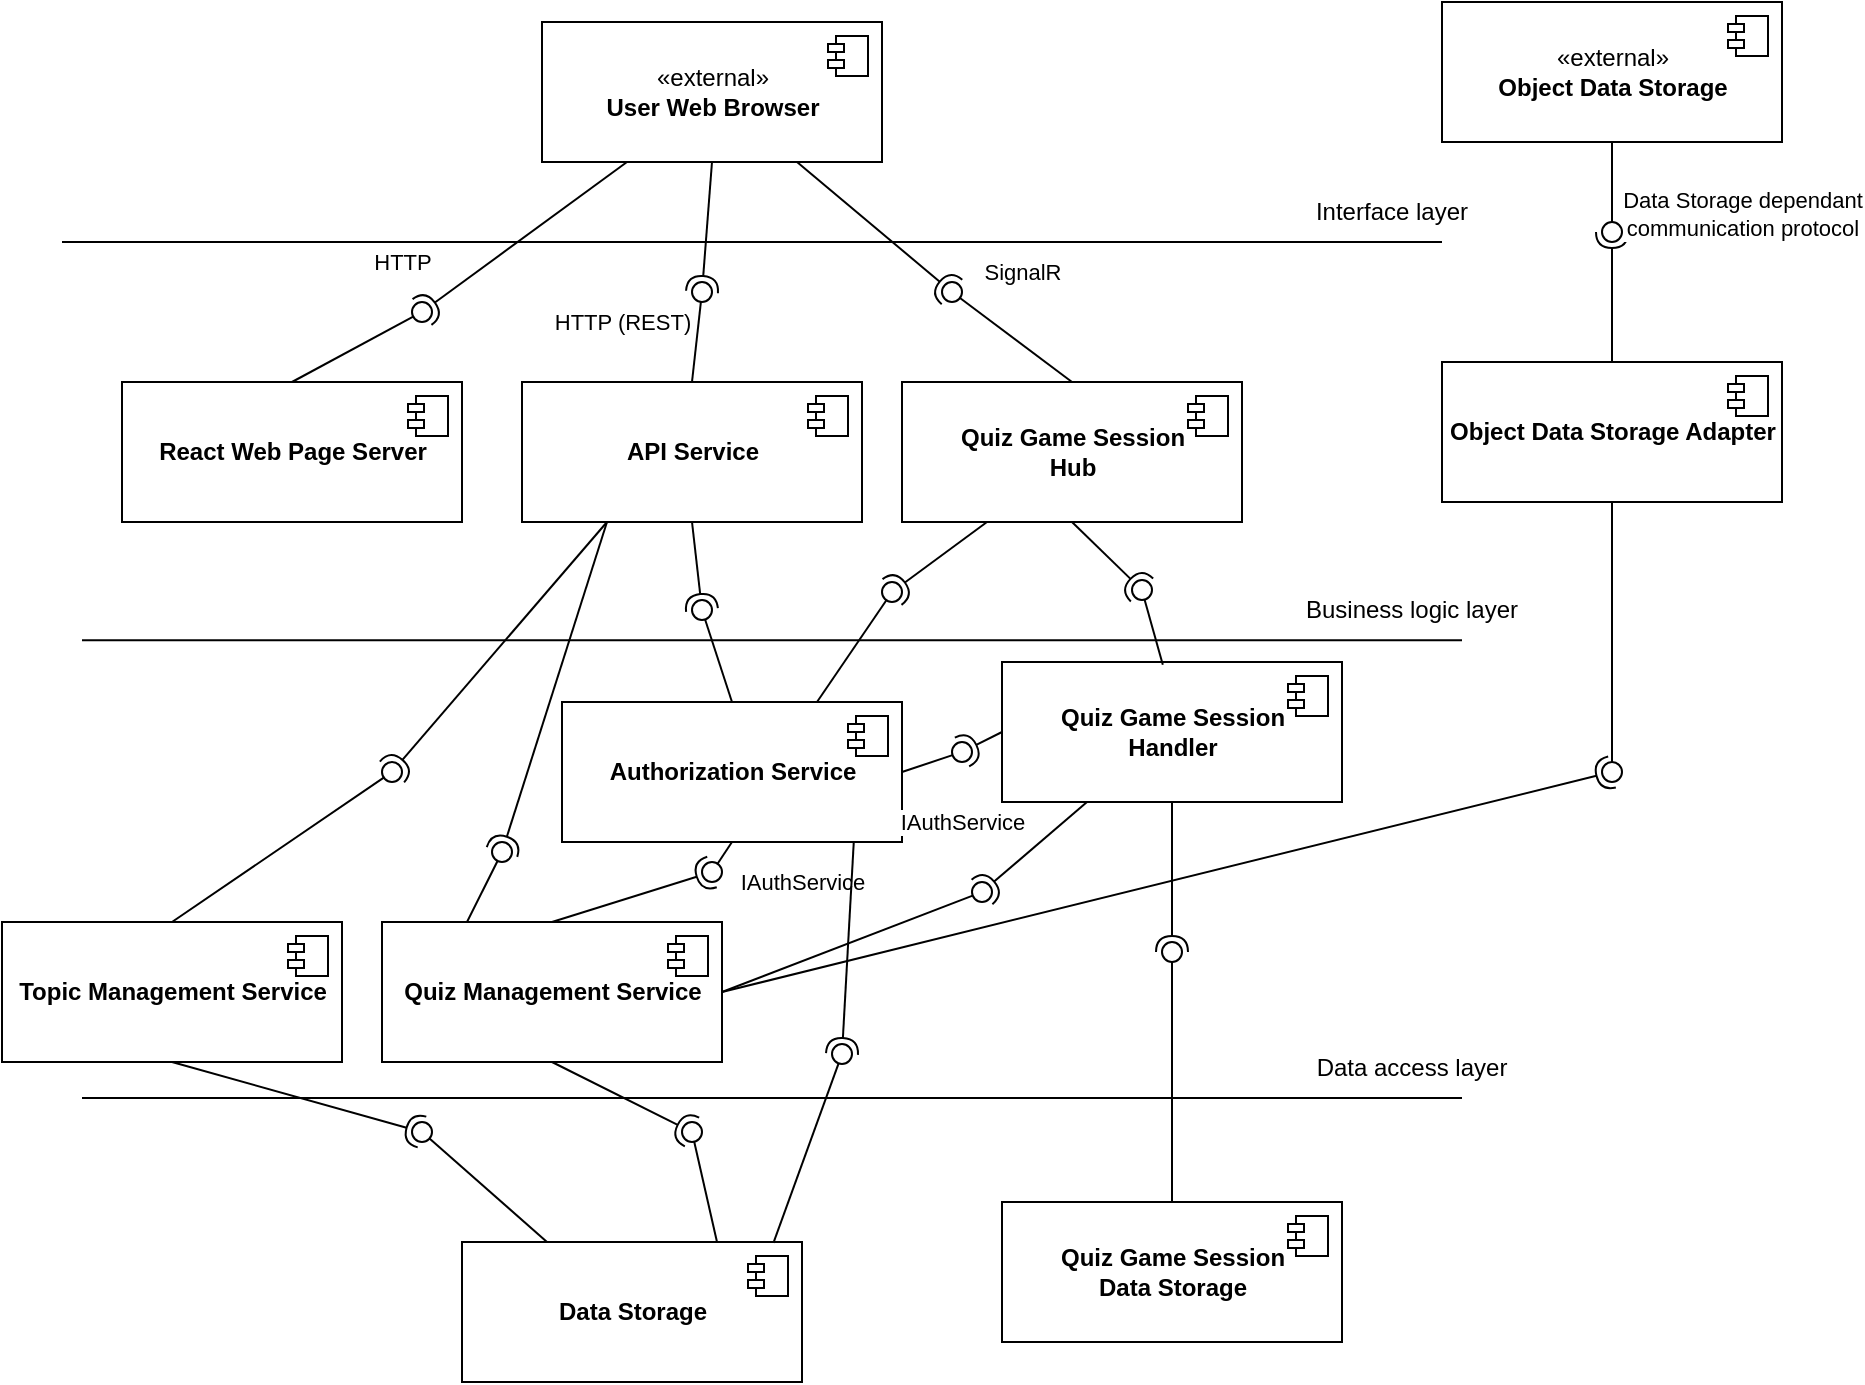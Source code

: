 <mxfile>
    <diagram id="XtFgCb64duBB2jac6s3O" name="Page-1">
        <mxGraphModel dx="760" dy="458" grid="1" gridSize="10" guides="1" tooltips="1" connect="1" arrows="1" fold="1" page="1" pageScale="1" pageWidth="850" pageHeight="1100" math="0" shadow="0">
            <root>
                <mxCell id="0"/>
                <mxCell id="1" parent="0"/>
                <mxCell id="3" value="«external»&lt;br&gt;&lt;b&gt;User Web Browser&lt;/b&gt;" style="html=1;dropTarget=0;" parent="1" vertex="1">
                    <mxGeometry x="400" y="10" width="170" height="70" as="geometry"/>
                </mxCell>
                <mxCell id="4" value="" style="shape=module;jettyWidth=8;jettyHeight=4;" parent="3" vertex="1">
                    <mxGeometry x="1" width="20" height="20" relative="1" as="geometry">
                        <mxPoint x="-27" y="7" as="offset"/>
                    </mxGeometry>
                </mxCell>
                <mxCell id="5" value="&lt;b&gt;React Web Page Server&lt;/b&gt;" style="html=1;dropTarget=0;" parent="1" vertex="1">
                    <mxGeometry x="190" y="190" width="170" height="70" as="geometry"/>
                </mxCell>
                <mxCell id="6" value="" style="shape=module;jettyWidth=8;jettyHeight=4;" parent="5" vertex="1">
                    <mxGeometry x="1" width="20" height="20" relative="1" as="geometry">
                        <mxPoint x="-27" y="7" as="offset"/>
                    </mxGeometry>
                </mxCell>
                <mxCell id="7" value="&lt;b&gt;API Service&lt;/b&gt;" style="html=1;dropTarget=0;" parent="1" vertex="1">
                    <mxGeometry x="390" y="190" width="170" height="70" as="geometry"/>
                </mxCell>
                <mxCell id="8" value="" style="shape=module;jettyWidth=8;jettyHeight=4;" parent="7" vertex="1">
                    <mxGeometry x="1" width="20" height="20" relative="1" as="geometry">
                        <mxPoint x="-27" y="7" as="offset"/>
                    </mxGeometry>
                </mxCell>
                <mxCell id="26" value="&lt;b&gt;Quiz Game Session&lt;br&gt;Hub&lt;/b&gt;" style="html=1;dropTarget=0;" parent="1" vertex="1">
                    <mxGeometry x="580" y="190" width="170" height="70" as="geometry"/>
                </mxCell>
                <mxCell id="27" value="" style="shape=module;jettyWidth=8;jettyHeight=4;" parent="26" vertex="1">
                    <mxGeometry x="1" width="20" height="20" relative="1" as="geometry">
                        <mxPoint x="-27" y="7" as="offset"/>
                    </mxGeometry>
                </mxCell>
                <mxCell id="32" value="&lt;b&gt;Authorization Service&lt;/b&gt;" style="html=1;dropTarget=0;" parent="1" vertex="1">
                    <mxGeometry x="410" y="350" width="170" height="70" as="geometry"/>
                </mxCell>
                <mxCell id="33" value="" style="shape=module;jettyWidth=8;jettyHeight=4;" parent="32" vertex="1">
                    <mxGeometry x="1" width="20" height="20" relative="1" as="geometry">
                        <mxPoint x="-27" y="7" as="offset"/>
                    </mxGeometry>
                </mxCell>
                <mxCell id="42" value="&lt;b&gt;Quiz Management Service&lt;/b&gt;" style="html=1;dropTarget=0;" parent="1" vertex="1">
                    <mxGeometry x="320" y="460" width="170" height="70" as="geometry"/>
                </mxCell>
                <mxCell id="43" value="" style="shape=module;jettyWidth=8;jettyHeight=4;" parent="42" vertex="1">
                    <mxGeometry x="1" width="20" height="20" relative="1" as="geometry">
                        <mxPoint x="-27" y="7" as="offset"/>
                    </mxGeometry>
                </mxCell>
                <mxCell id="45" value="&lt;b&gt;Quiz Game Session&lt;br&gt;Handler&lt;/b&gt;" style="html=1;dropTarget=0;" parent="1" vertex="1">
                    <mxGeometry x="630" y="330" width="170" height="70" as="geometry"/>
                </mxCell>
                <mxCell id="46" value="" style="shape=module;jettyWidth=8;jettyHeight=4;" parent="45" vertex="1">
                    <mxGeometry x="1" width="20" height="20" relative="1" as="geometry">
                        <mxPoint x="-27" y="7" as="offset"/>
                    </mxGeometry>
                </mxCell>
                <mxCell id="47" value="&lt;b&gt;Quiz Game Session&lt;br&gt;Data Storage&lt;/b&gt;" style="html=1;dropTarget=0;" parent="1" vertex="1">
                    <mxGeometry x="630" y="600" width="170" height="70" as="geometry"/>
                </mxCell>
                <mxCell id="48" value="" style="shape=module;jettyWidth=8;jettyHeight=4;" parent="47" vertex="1">
                    <mxGeometry x="1" width="20" height="20" relative="1" as="geometry">
                        <mxPoint x="-27" y="7" as="offset"/>
                    </mxGeometry>
                </mxCell>
                <mxCell id="68" value="&lt;b&gt;Topic Management Service&lt;/b&gt;" style="html=1;dropTarget=0;" parent="1" vertex="1">
                    <mxGeometry x="130" y="460" width="170" height="70" as="geometry"/>
                </mxCell>
                <mxCell id="69" value="" style="shape=module;jettyWidth=8;jettyHeight=4;" parent="68" vertex="1">
                    <mxGeometry x="1" width="20" height="20" relative="1" as="geometry">
                        <mxPoint x="-27" y="7" as="offset"/>
                    </mxGeometry>
                </mxCell>
                <mxCell id="70" value="&lt;b&gt;Data Storage&lt;/b&gt;" style="html=1;dropTarget=0;" parent="1" vertex="1">
                    <mxGeometry x="360" y="620" width="170" height="70" as="geometry"/>
                </mxCell>
                <mxCell id="71" value="" style="shape=module;jettyWidth=8;jettyHeight=4;" parent="70" vertex="1">
                    <mxGeometry x="1" width="20" height="20" relative="1" as="geometry">
                        <mxPoint x="-27" y="7" as="offset"/>
                    </mxGeometry>
                </mxCell>
                <mxCell id="81" value="" style="endArrow=none;html=1;" edge="1" parent="1">
                    <mxGeometry width="50" height="50" relative="1" as="geometry">
                        <mxPoint x="160" y="120" as="sourcePoint"/>
                        <mxPoint x="850" y="120" as="targetPoint"/>
                    </mxGeometry>
                </mxCell>
                <mxCell id="82" value="Interface layer" style="text;html=1;strokeColor=none;fillColor=none;align=center;verticalAlign=middle;whiteSpace=wrap;rounded=0;" vertex="1" parent="1">
                    <mxGeometry x="770" y="90" width="110" height="30" as="geometry"/>
                </mxCell>
                <mxCell id="83" value="" style="endArrow=none;html=1;" edge="1" parent="1">
                    <mxGeometry width="50" height="50" relative="1" as="geometry">
                        <mxPoint x="170" y="319.17" as="sourcePoint"/>
                        <mxPoint x="860" y="319.17" as="targetPoint"/>
                    </mxGeometry>
                </mxCell>
                <mxCell id="84" value="Business logic layer" style="text;html=1;strokeColor=none;fillColor=none;align=center;verticalAlign=middle;whiteSpace=wrap;rounded=0;" vertex="1" parent="1">
                    <mxGeometry x="780" y="289.17" width="110" height="30" as="geometry"/>
                </mxCell>
                <mxCell id="85" value="" style="endArrow=none;html=1;" edge="1" parent="1">
                    <mxGeometry width="50" height="50" relative="1" as="geometry">
                        <mxPoint x="170" y="548.0" as="sourcePoint"/>
                        <mxPoint x="860" y="548.0" as="targetPoint"/>
                    </mxGeometry>
                </mxCell>
                <mxCell id="86" value="Data access layer" style="text;html=1;strokeColor=none;fillColor=none;align=center;verticalAlign=middle;whiteSpace=wrap;rounded=0;" vertex="1" parent="1">
                    <mxGeometry x="780" y="518" width="110" height="30" as="geometry"/>
                </mxCell>
                <mxCell id="88" value="" style="rounded=0;orthogonalLoop=1;jettySize=auto;html=1;endArrow=none;endFill=0;sketch=0;sourcePerimeterSpacing=0;targetPerimeterSpacing=0;exitX=0.5;exitY=0;exitDx=0;exitDy=0;" edge="1" target="90" parent="1" source="5">
                    <mxGeometry relative="1" as="geometry">
                        <mxPoint x="320" y="155" as="sourcePoint"/>
                    </mxGeometry>
                </mxCell>
                <mxCell id="89" value="" style="rounded=0;orthogonalLoop=1;jettySize=auto;html=1;endArrow=halfCircle;endFill=0;entryX=0.5;entryY=0.5;endSize=6;strokeWidth=1;sketch=0;exitX=0.25;exitY=1;exitDx=0;exitDy=0;" edge="1" target="90" parent="1" source="3">
                    <mxGeometry relative="1" as="geometry">
                        <mxPoint x="360" y="155" as="sourcePoint"/>
                    </mxGeometry>
                </mxCell>
                <mxCell id="97" value="HTTP" style="edgeLabel;html=1;align=center;verticalAlign=middle;resizable=0;points=[];" vertex="1" connectable="0" parent="89">
                    <mxGeometry x="0.61" relative="1" as="geometry">
                        <mxPoint x="-30" y="-10" as="offset"/>
                    </mxGeometry>
                </mxCell>
                <mxCell id="90" value="" style="ellipse;whiteSpace=wrap;html=1;align=center;aspect=fixed;resizable=0;points=[];outlineConnect=0;sketch=0;" vertex="1" parent="1">
                    <mxGeometry x="335" y="150" width="10" height="10" as="geometry"/>
                </mxCell>
                <mxCell id="94" value="" style="rounded=0;orthogonalLoop=1;jettySize=auto;html=1;endArrow=none;endFill=0;sketch=0;sourcePerimeterSpacing=0;targetPerimeterSpacing=0;exitX=0.5;exitY=0;exitDx=0;exitDy=0;" edge="1" target="96" parent="1" source="7">
                    <mxGeometry relative="1" as="geometry">
                        <mxPoint x="460" y="145" as="sourcePoint"/>
                    </mxGeometry>
                </mxCell>
                <mxCell id="98" value="HTTP (REST)" style="edgeLabel;html=1;align=center;verticalAlign=middle;resizable=0;points=[];" vertex="1" connectable="0" parent="94">
                    <mxGeometry x="0.391" y="1" relative="1" as="geometry">
                        <mxPoint x="-37" y="-2" as="offset"/>
                    </mxGeometry>
                </mxCell>
                <mxCell id="95" value="" style="rounded=0;orthogonalLoop=1;jettySize=auto;html=1;endArrow=halfCircle;endFill=0;entryX=0.5;entryY=0.5;endSize=6;strokeWidth=1;sketch=0;exitX=0.5;exitY=1;exitDx=0;exitDy=0;" edge="1" target="96" parent="1" source="3">
                    <mxGeometry relative="1" as="geometry">
                        <mxPoint x="500" y="145" as="sourcePoint"/>
                    </mxGeometry>
                </mxCell>
                <mxCell id="96" value="" style="ellipse;whiteSpace=wrap;html=1;align=center;aspect=fixed;resizable=0;points=[];outlineConnect=0;sketch=0;" vertex="1" parent="1">
                    <mxGeometry x="475" y="140" width="10" height="10" as="geometry"/>
                </mxCell>
                <mxCell id="99" value="" style="rounded=0;orthogonalLoop=1;jettySize=auto;html=1;endArrow=none;endFill=0;sketch=0;sourcePerimeterSpacing=0;targetPerimeterSpacing=0;exitX=0.5;exitY=0;exitDx=0;exitDy=0;" edge="1" parent="1" source="26">
                    <mxGeometry relative="1" as="geometry">
                        <mxPoint x="610" y="135" as="sourcePoint"/>
                        <mxPoint x="609" y="148" as="targetPoint"/>
                    </mxGeometry>
                </mxCell>
                <mxCell id="100" value="" style="rounded=0;orthogonalLoop=1;jettySize=auto;html=1;endArrow=halfCircle;endFill=0;entryX=0.5;entryY=0.5;endSize=6;strokeWidth=1;sketch=0;exitX=0.75;exitY=1;exitDx=0;exitDy=0;" edge="1" target="101" parent="1" source="3">
                    <mxGeometry relative="1" as="geometry">
                        <mxPoint x="650" y="135" as="sourcePoint"/>
                    </mxGeometry>
                </mxCell>
                <mxCell id="102" value="SignalR" style="edgeLabel;html=1;align=center;verticalAlign=middle;resizable=0;points=[];" vertex="1" connectable="0" parent="100">
                    <mxGeometry x="0.667" y="-1" relative="1" as="geometry">
                        <mxPoint x="48" as="offset"/>
                    </mxGeometry>
                </mxCell>
                <mxCell id="101" value="" style="ellipse;whiteSpace=wrap;html=1;align=center;aspect=fixed;resizable=0;points=[];outlineConnect=0;sketch=0;" vertex="1" parent="1">
                    <mxGeometry x="600" y="140" width="10" height="10" as="geometry"/>
                </mxCell>
                <mxCell id="106" value="" style="rounded=0;orthogonalLoop=1;jettySize=auto;html=1;endArrow=none;endFill=0;sketch=0;sourcePerimeterSpacing=0;targetPerimeterSpacing=0;exitX=1;exitY=0.5;exitDx=0;exitDy=0;" edge="1" target="108" parent="1" source="32">
                    <mxGeometry relative="1" as="geometry">
                        <mxPoint x="580" y="295" as="sourcePoint"/>
                    </mxGeometry>
                </mxCell>
                <mxCell id="107" value="" style="rounded=0;orthogonalLoop=1;jettySize=auto;html=1;endArrow=halfCircle;endFill=0;entryX=0.5;entryY=0.5;endSize=6;strokeWidth=1;sketch=0;exitX=0;exitY=0.5;exitDx=0;exitDy=0;" edge="1" target="108" parent="1" source="45">
                    <mxGeometry relative="1" as="geometry">
                        <mxPoint x="620" y="295" as="sourcePoint"/>
                    </mxGeometry>
                </mxCell>
                <mxCell id="153" value="IAuthService" style="edgeLabel;html=1;align=center;verticalAlign=middle;resizable=0;points=[];" vertex="1" connectable="0" parent="107">
                    <mxGeometry x="-0.208" y="-2" relative="1" as="geometry">
                        <mxPoint x="-11" y="43" as="offset"/>
                    </mxGeometry>
                </mxCell>
                <mxCell id="108" value="" style="ellipse;whiteSpace=wrap;html=1;align=center;aspect=fixed;resizable=0;points=[];outlineConnect=0;sketch=0;" vertex="1" parent="1">
                    <mxGeometry x="605" y="370" width="10" height="10" as="geometry"/>
                </mxCell>
                <mxCell id="111" value="" style="rounded=0;orthogonalLoop=1;jettySize=auto;html=1;endArrow=none;endFill=0;sketch=0;sourcePerimeterSpacing=0;targetPerimeterSpacing=0;exitX=0.5;exitY=0;exitDx=0;exitDy=0;" edge="1" target="113" parent="1" source="68">
                    <mxGeometry relative="1" as="geometry">
                        <mxPoint x="295" y="355" as="sourcePoint"/>
                    </mxGeometry>
                </mxCell>
                <mxCell id="112" value="" style="rounded=0;orthogonalLoop=1;jettySize=auto;html=1;endArrow=halfCircle;endFill=0;entryX=0.5;entryY=0.5;endSize=6;strokeWidth=1;sketch=0;exitX=0.25;exitY=1;exitDx=0;exitDy=0;" edge="1" target="113" parent="1" source="7">
                    <mxGeometry relative="1" as="geometry">
                        <mxPoint x="335" y="355" as="sourcePoint"/>
                    </mxGeometry>
                </mxCell>
                <mxCell id="113" value="" style="ellipse;whiteSpace=wrap;html=1;align=center;aspect=fixed;resizable=0;points=[];outlineConnect=0;sketch=0;" vertex="1" parent="1">
                    <mxGeometry x="320" y="380" width="10" height="10" as="geometry"/>
                </mxCell>
                <mxCell id="114" value="" style="rounded=0;orthogonalLoop=1;jettySize=auto;html=1;endArrow=none;endFill=0;sketch=0;sourcePerimeterSpacing=0;targetPerimeterSpacing=0;exitX=0.25;exitY=0;exitDx=0;exitDy=0;" edge="1" target="116" parent="1" source="42">
                    <mxGeometry relative="1" as="geometry">
                        <mxPoint x="360" y="425" as="sourcePoint"/>
                    </mxGeometry>
                </mxCell>
                <mxCell id="115" value="" style="rounded=0;orthogonalLoop=1;jettySize=auto;html=1;endArrow=halfCircle;endFill=0;entryX=0.5;entryY=0.5;endSize=6;strokeWidth=1;sketch=0;exitX=0.25;exitY=1;exitDx=0;exitDy=0;" edge="1" target="116" parent="1" source="7">
                    <mxGeometry relative="1" as="geometry">
                        <mxPoint x="400" y="425" as="sourcePoint"/>
                    </mxGeometry>
                </mxCell>
                <mxCell id="116" value="" style="ellipse;whiteSpace=wrap;html=1;align=center;aspect=fixed;resizable=0;points=[];outlineConnect=0;sketch=0;" vertex="1" parent="1">
                    <mxGeometry x="375" y="420" width="10" height="10" as="geometry"/>
                </mxCell>
                <mxCell id="117" value="" style="rounded=0;orthogonalLoop=1;jettySize=auto;html=1;endArrow=none;endFill=0;sketch=0;sourcePerimeterSpacing=0;targetPerimeterSpacing=0;exitX=0.473;exitY=0.019;exitDx=0;exitDy=0;exitPerimeter=0;" edge="1" target="119" parent="1" source="45">
                    <mxGeometry relative="1" as="geometry">
                        <mxPoint x="680" y="294" as="sourcePoint"/>
                    </mxGeometry>
                </mxCell>
                <mxCell id="118" value="" style="rounded=0;orthogonalLoop=1;jettySize=auto;html=1;endArrow=halfCircle;endFill=0;entryX=0.5;entryY=0.5;endSize=6;strokeWidth=1;sketch=0;exitX=0.5;exitY=1;exitDx=0;exitDy=0;" edge="1" target="119" parent="1" source="26">
                    <mxGeometry relative="1" as="geometry">
                        <mxPoint x="720" y="294" as="sourcePoint"/>
                    </mxGeometry>
                </mxCell>
                <mxCell id="119" value="" style="ellipse;whiteSpace=wrap;html=1;align=center;aspect=fixed;resizable=0;points=[];outlineConnect=0;sketch=0;" vertex="1" parent="1">
                    <mxGeometry x="695" y="289" width="10" height="10" as="geometry"/>
                </mxCell>
                <mxCell id="120" value="" style="rounded=0;orthogonalLoop=1;jettySize=auto;html=1;endArrow=none;endFill=0;sketch=0;sourcePerimeterSpacing=0;targetPerimeterSpacing=0;exitX=1;exitY=0.5;exitDx=0;exitDy=0;" edge="1" target="122" parent="1" source="42">
                    <mxGeometry relative="1" as="geometry">
                        <mxPoint x="600" y="445" as="sourcePoint"/>
                    </mxGeometry>
                </mxCell>
                <mxCell id="121" value="" style="rounded=0;orthogonalLoop=1;jettySize=auto;html=1;endArrow=halfCircle;endFill=0;entryX=0.5;entryY=0.5;endSize=6;strokeWidth=1;sketch=0;exitX=0.25;exitY=1;exitDx=0;exitDy=0;" edge="1" target="122" parent="1" source="45">
                    <mxGeometry relative="1" as="geometry">
                        <mxPoint x="640" y="445" as="sourcePoint"/>
                    </mxGeometry>
                </mxCell>
                <mxCell id="122" value="" style="ellipse;whiteSpace=wrap;html=1;align=center;aspect=fixed;resizable=0;points=[];outlineConnect=0;sketch=0;" vertex="1" parent="1">
                    <mxGeometry x="615" y="440" width="10" height="10" as="geometry"/>
                </mxCell>
                <mxCell id="123" value="" style="rounded=0;orthogonalLoop=1;jettySize=auto;html=1;endArrow=none;endFill=0;sketch=0;sourcePerimeterSpacing=0;targetPerimeterSpacing=0;exitX=0.25;exitY=0;exitDx=0;exitDy=0;" edge="1" target="125" parent="1" source="70">
                    <mxGeometry relative="1" as="geometry">
                        <mxPoint x="320" y="565" as="sourcePoint"/>
                    </mxGeometry>
                </mxCell>
                <mxCell id="124" value="" style="rounded=0;orthogonalLoop=1;jettySize=auto;html=1;endArrow=halfCircle;endFill=0;entryX=0.5;entryY=0.5;endSize=6;strokeWidth=1;sketch=0;exitX=0.5;exitY=1;exitDx=0;exitDy=0;" edge="1" target="125" parent="1" source="68">
                    <mxGeometry relative="1" as="geometry">
                        <mxPoint x="360" y="565" as="sourcePoint"/>
                    </mxGeometry>
                </mxCell>
                <mxCell id="125" value="" style="ellipse;whiteSpace=wrap;html=1;align=center;aspect=fixed;resizable=0;points=[];outlineConnect=0;sketch=0;" vertex="1" parent="1">
                    <mxGeometry x="335" y="560" width="10" height="10" as="geometry"/>
                </mxCell>
                <mxCell id="126" value="" style="rounded=0;orthogonalLoop=1;jettySize=auto;html=1;endArrow=none;endFill=0;sketch=0;sourcePerimeterSpacing=0;targetPerimeterSpacing=0;exitX=0.75;exitY=0;exitDx=0;exitDy=0;" edge="1" target="128" parent="1" source="70">
                    <mxGeometry relative="1" as="geometry">
                        <mxPoint x="455" y="555" as="sourcePoint"/>
                    </mxGeometry>
                </mxCell>
                <mxCell id="127" value="" style="rounded=0;orthogonalLoop=1;jettySize=auto;html=1;endArrow=halfCircle;endFill=0;entryX=0.5;entryY=0.5;endSize=6;strokeWidth=1;sketch=0;exitX=0.5;exitY=1;exitDx=0;exitDy=0;" edge="1" target="128" parent="1" source="42">
                    <mxGeometry relative="1" as="geometry">
                        <mxPoint x="495" y="555" as="sourcePoint"/>
                    </mxGeometry>
                </mxCell>
                <mxCell id="128" value="" style="ellipse;whiteSpace=wrap;html=1;align=center;aspect=fixed;resizable=0;points=[];outlineConnect=0;sketch=0;" vertex="1" parent="1">
                    <mxGeometry x="470" y="560" width="10" height="10" as="geometry"/>
                </mxCell>
                <mxCell id="130" value="" style="rounded=0;orthogonalLoop=1;jettySize=auto;html=1;endArrow=none;endFill=0;sketch=0;sourcePerimeterSpacing=0;targetPerimeterSpacing=0;exitX=0.5;exitY=0;exitDx=0;exitDy=0;" edge="1" target="132" parent="1" source="47">
                    <mxGeometry relative="1" as="geometry">
                        <mxPoint x="710" y="475" as="sourcePoint"/>
                    </mxGeometry>
                </mxCell>
                <mxCell id="131" value="" style="rounded=0;orthogonalLoop=1;jettySize=auto;html=1;endArrow=halfCircle;endFill=0;entryX=0.5;entryY=0.5;endSize=6;strokeWidth=1;sketch=0;exitX=0.5;exitY=1;exitDx=0;exitDy=0;" edge="1" target="132" parent="1" source="45">
                    <mxGeometry relative="1" as="geometry">
                        <mxPoint x="750" y="475" as="sourcePoint"/>
                    </mxGeometry>
                </mxCell>
                <mxCell id="132" value="" style="ellipse;whiteSpace=wrap;html=1;align=center;aspect=fixed;resizable=0;points=[];outlineConnect=0;sketch=0;" vertex="1" parent="1">
                    <mxGeometry x="710" y="470" width="10" height="10" as="geometry"/>
                </mxCell>
                <mxCell id="133" value="«external»&lt;br&gt;&lt;b&gt;Object Data Storage&lt;/b&gt;" style="html=1;dropTarget=0;" vertex="1" parent="1">
                    <mxGeometry x="850" width="170" height="70" as="geometry"/>
                </mxCell>
                <mxCell id="134" value="" style="shape=module;jettyWidth=8;jettyHeight=4;" vertex="1" parent="133">
                    <mxGeometry x="1" width="20" height="20" relative="1" as="geometry">
                        <mxPoint x="-27" y="7" as="offset"/>
                    </mxGeometry>
                </mxCell>
                <mxCell id="140" value="&lt;b&gt;Object Data Storage Adapter&lt;/b&gt;" style="html=1;dropTarget=0;" vertex="1" parent="1">
                    <mxGeometry x="850" y="180" width="170" height="70" as="geometry"/>
                </mxCell>
                <mxCell id="141" value="" style="shape=module;jettyWidth=8;jettyHeight=4;" vertex="1" parent="140">
                    <mxGeometry x="1" width="20" height="20" relative="1" as="geometry">
                        <mxPoint x="-27" y="7" as="offset"/>
                    </mxGeometry>
                </mxCell>
                <mxCell id="142" value="" style="rounded=0;orthogonalLoop=1;jettySize=auto;html=1;endArrow=none;endFill=0;sketch=0;sourcePerimeterSpacing=0;targetPerimeterSpacing=0;exitX=0.5;exitY=1;exitDx=0;exitDy=0;" edge="1" target="144" parent="1" source="133">
                    <mxGeometry relative="1" as="geometry">
                        <mxPoint x="940" y="115" as="sourcePoint"/>
                    </mxGeometry>
                </mxCell>
                <mxCell id="143" value="" style="rounded=0;orthogonalLoop=1;jettySize=auto;html=1;endArrow=halfCircle;endFill=0;entryX=0.5;entryY=0.5;endSize=6;strokeWidth=1;sketch=0;exitX=0.5;exitY=0;exitDx=0;exitDy=0;" edge="1" target="144" parent="1" source="140">
                    <mxGeometry relative="1" as="geometry">
                        <mxPoint x="980" y="115" as="sourcePoint"/>
                    </mxGeometry>
                </mxCell>
                <mxCell id="148" value="Data Storage dependant&lt;br&gt;communication protocol" style="edgeLabel;html=1;align=center;verticalAlign=middle;resizable=0;points=[];" vertex="1" connectable="0" parent="143">
                    <mxGeometry x="0.521" relative="1" as="geometry">
                        <mxPoint x="65" y="-25" as="offset"/>
                    </mxGeometry>
                </mxCell>
                <mxCell id="144" value="" style="ellipse;whiteSpace=wrap;html=1;align=center;aspect=fixed;resizable=0;points=[];outlineConnect=0;sketch=0;" vertex="1" parent="1">
                    <mxGeometry x="930" y="110" width="10" height="10" as="geometry"/>
                </mxCell>
                <mxCell id="145" value="" style="rounded=0;orthogonalLoop=1;jettySize=auto;html=1;endArrow=none;endFill=0;sketch=0;sourcePerimeterSpacing=0;targetPerimeterSpacing=0;exitX=0.5;exitY=1;exitDx=0;exitDy=0;" edge="1" target="147" parent="1" source="140">
                    <mxGeometry relative="1" as="geometry">
                        <mxPoint x="930" y="385" as="sourcePoint"/>
                    </mxGeometry>
                </mxCell>
                <mxCell id="146" value="" style="rounded=0;orthogonalLoop=1;jettySize=auto;html=1;endArrow=halfCircle;endFill=0;entryX=0.5;entryY=0.5;endSize=6;strokeWidth=1;sketch=0;exitX=1;exitY=0.5;exitDx=0;exitDy=0;" edge="1" target="147" parent="1" source="42">
                    <mxGeometry relative="1" as="geometry">
                        <mxPoint x="860" y="460" as="sourcePoint"/>
                    </mxGeometry>
                </mxCell>
                <mxCell id="147" value="" style="ellipse;whiteSpace=wrap;html=1;align=center;aspect=fixed;resizable=0;points=[];outlineConnect=0;sketch=0;" vertex="1" parent="1">
                    <mxGeometry x="930" y="380" width="10" height="10" as="geometry"/>
                </mxCell>
                <mxCell id="150" value="" style="rounded=0;orthogonalLoop=1;jettySize=auto;html=1;endArrow=none;endFill=0;sketch=0;sourcePerimeterSpacing=0;targetPerimeterSpacing=0;exitX=0.5;exitY=1;exitDx=0;exitDy=0;" edge="1" target="152" parent="1" source="32">
                    <mxGeometry relative="1" as="geometry">
                        <mxPoint x="485" y="435" as="sourcePoint"/>
                    </mxGeometry>
                </mxCell>
                <mxCell id="151" value="" style="rounded=0;orthogonalLoop=1;jettySize=auto;html=1;endArrow=halfCircle;endFill=0;entryX=0.5;entryY=0.5;endSize=6;strokeWidth=1;sketch=0;exitX=0.5;exitY=0;exitDx=0;exitDy=0;" edge="1" target="152" parent="1" source="42">
                    <mxGeometry relative="1" as="geometry">
                        <mxPoint x="525" y="435" as="sourcePoint"/>
                    </mxGeometry>
                </mxCell>
                <mxCell id="152" value="" style="ellipse;whiteSpace=wrap;html=1;align=center;aspect=fixed;resizable=0;points=[];outlineConnect=0;sketch=0;" vertex="1" parent="1">
                    <mxGeometry x="480" y="430" width="10" height="10" as="geometry"/>
                </mxCell>
                <mxCell id="154" value="IAuthService" style="edgeLabel;html=1;align=center;verticalAlign=middle;resizable=0;points=[];" vertex="1" connectable="0" parent="1">
                    <mxGeometry x="530.005" y="439.997" as="geometry"/>
                </mxCell>
                <mxCell id="155" value="" style="rounded=0;orthogonalLoop=1;jettySize=auto;html=1;endArrow=none;endFill=0;sketch=0;sourcePerimeterSpacing=0;targetPerimeterSpacing=0;exitX=0.916;exitY=0.006;exitDx=0;exitDy=0;exitPerimeter=0;" edge="1" target="157" parent="1" source="70">
                    <mxGeometry relative="1" as="geometry">
                        <mxPoint x="530" y="526" as="sourcePoint"/>
                    </mxGeometry>
                </mxCell>
                <mxCell id="156" value="" style="rounded=0;orthogonalLoop=1;jettySize=auto;html=1;endArrow=halfCircle;endFill=0;entryX=0.5;entryY=0.5;endSize=6;strokeWidth=1;sketch=0;exitX=0.858;exitY=1.006;exitDx=0;exitDy=0;exitPerimeter=0;" edge="1" target="157" parent="1" source="32">
                    <mxGeometry relative="1" as="geometry">
                        <mxPoint x="600" y="526" as="sourcePoint"/>
                    </mxGeometry>
                </mxCell>
                <mxCell id="157" value="" style="ellipse;whiteSpace=wrap;html=1;align=center;aspect=fixed;resizable=0;points=[];outlineConnect=0;sketch=0;" vertex="1" parent="1">
                    <mxGeometry x="545" y="521" width="10" height="10" as="geometry"/>
                </mxCell>
                <mxCell id="159" value="" style="rounded=0;orthogonalLoop=1;jettySize=auto;html=1;endArrow=none;endFill=0;sketch=0;sourcePerimeterSpacing=0;targetPerimeterSpacing=0;exitX=0.5;exitY=0;exitDx=0;exitDy=0;" edge="1" target="161" parent="1" source="32">
                    <mxGeometry relative="1" as="geometry">
                        <mxPoint x="460" y="304" as="sourcePoint"/>
                    </mxGeometry>
                </mxCell>
                <mxCell id="160" value="" style="rounded=0;orthogonalLoop=1;jettySize=auto;html=1;endArrow=halfCircle;endFill=0;entryX=0.5;entryY=0.5;endSize=6;strokeWidth=1;sketch=0;exitX=0.5;exitY=1;exitDx=0;exitDy=0;" edge="1" target="161" parent="1" source="7">
                    <mxGeometry relative="1" as="geometry">
                        <mxPoint x="500" y="304" as="sourcePoint"/>
                    </mxGeometry>
                </mxCell>
                <mxCell id="161" value="" style="ellipse;whiteSpace=wrap;html=1;align=center;aspect=fixed;resizable=0;points=[];outlineConnect=0;sketch=0;" vertex="1" parent="1">
                    <mxGeometry x="475" y="299" width="10" height="10" as="geometry"/>
                </mxCell>
                <mxCell id="162" value="" style="rounded=0;orthogonalLoop=1;jettySize=auto;html=1;endArrow=none;endFill=0;sketch=0;sourcePerimeterSpacing=0;targetPerimeterSpacing=0;exitX=0.75;exitY=0;exitDx=0;exitDy=0;" edge="1" target="164" parent="1" source="32">
                    <mxGeometry relative="1" as="geometry">
                        <mxPoint x="555" y="295" as="sourcePoint"/>
                    </mxGeometry>
                </mxCell>
                <mxCell id="163" value="" style="rounded=0;orthogonalLoop=1;jettySize=auto;html=1;endArrow=halfCircle;endFill=0;entryX=0.5;entryY=0.5;endSize=6;strokeWidth=1;sketch=0;exitX=0.25;exitY=1;exitDx=0;exitDy=0;" edge="1" target="164" parent="1" source="26">
                    <mxGeometry relative="1" as="geometry">
                        <mxPoint x="595" y="295" as="sourcePoint"/>
                    </mxGeometry>
                </mxCell>
                <mxCell id="164" value="" style="ellipse;whiteSpace=wrap;html=1;align=center;aspect=fixed;resizable=0;points=[];outlineConnect=0;sketch=0;" vertex="1" parent="1">
                    <mxGeometry x="570" y="290" width="10" height="10" as="geometry"/>
                </mxCell>
            </root>
        </mxGraphModel>
    </diagram>
</mxfile>
